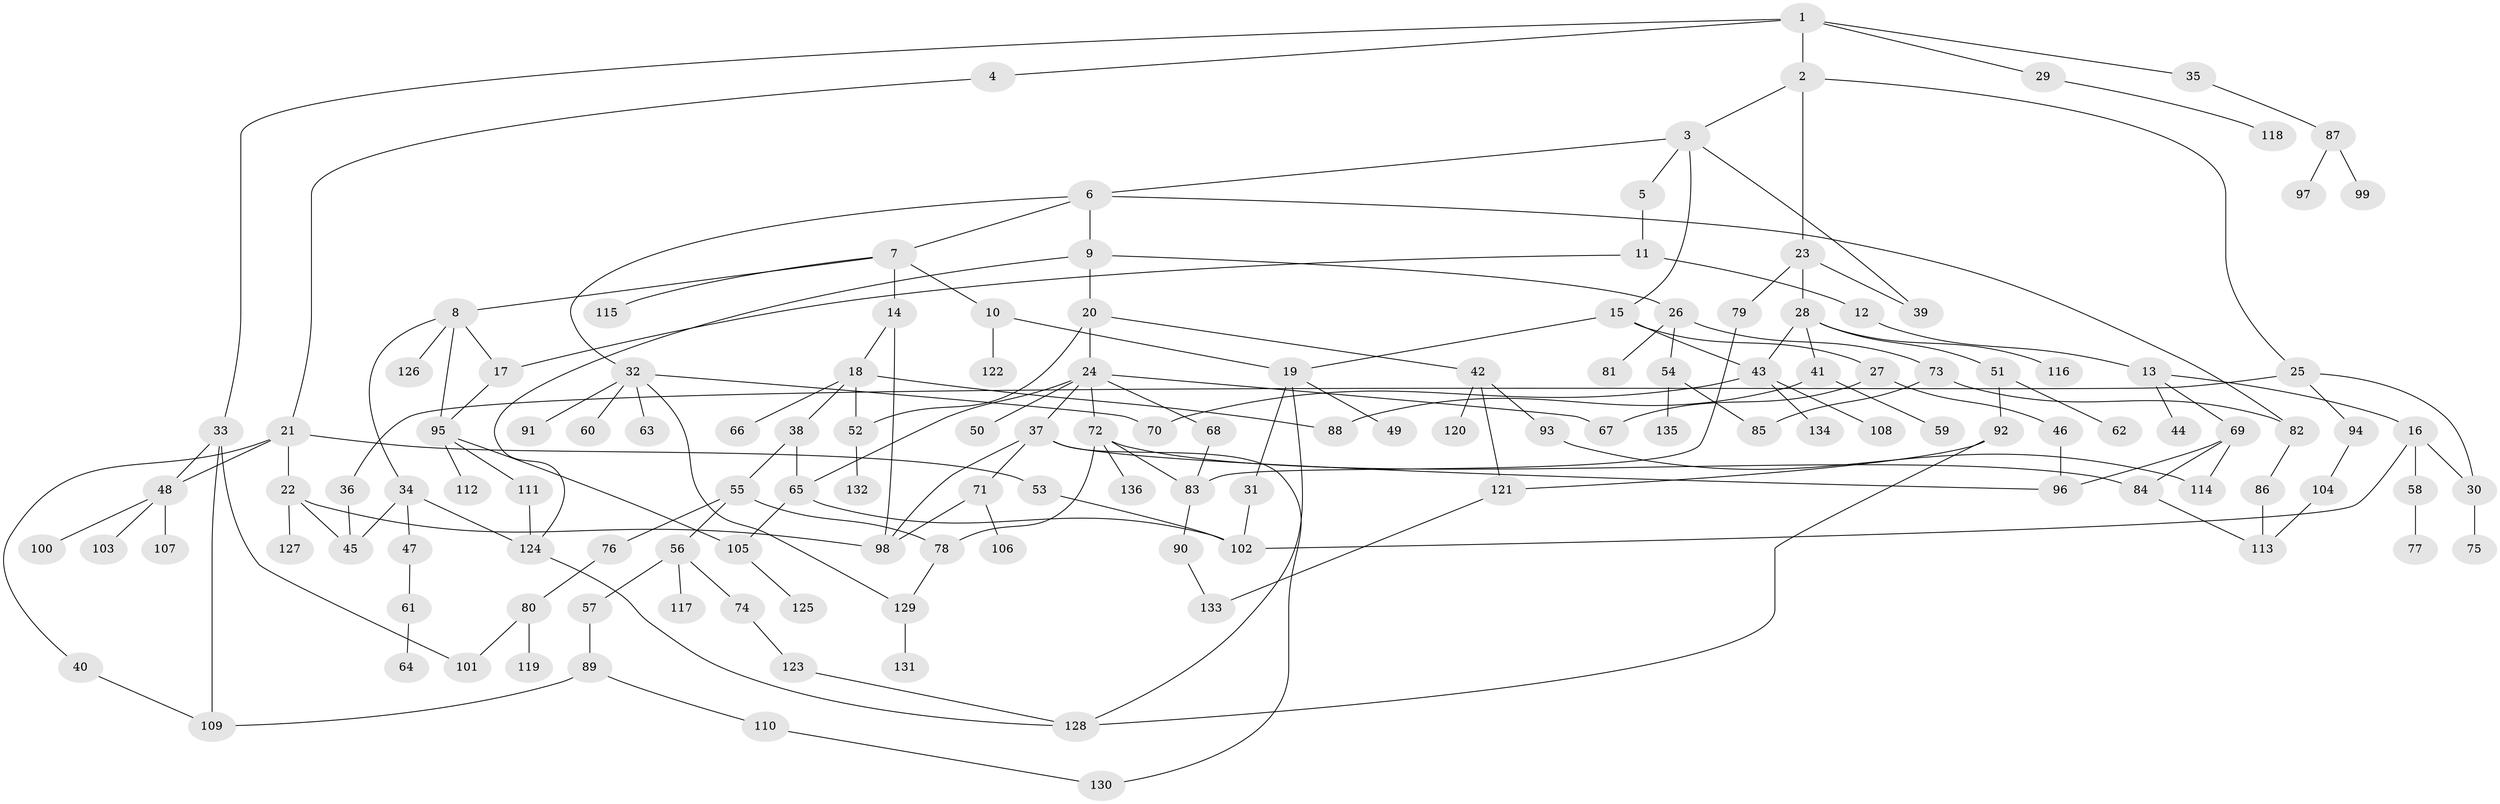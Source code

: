 // coarse degree distribution, {6: 0.058823529411764705, 4: 0.08823529411764706, 2: 0.29411764705882354, 1: 0.4117647058823529, 5: 0.04411764705882353, 3: 0.04411764705882353, 7: 0.014705882352941176, 15: 0.014705882352941176, 13: 0.014705882352941176, 11: 0.014705882352941176}
// Generated by graph-tools (version 1.1) at 2025/46/03/04/25 21:46:02]
// undirected, 136 vertices, 179 edges
graph export_dot {
graph [start="1"]
  node [color=gray90,style=filled];
  1;
  2;
  3;
  4;
  5;
  6;
  7;
  8;
  9;
  10;
  11;
  12;
  13;
  14;
  15;
  16;
  17;
  18;
  19;
  20;
  21;
  22;
  23;
  24;
  25;
  26;
  27;
  28;
  29;
  30;
  31;
  32;
  33;
  34;
  35;
  36;
  37;
  38;
  39;
  40;
  41;
  42;
  43;
  44;
  45;
  46;
  47;
  48;
  49;
  50;
  51;
  52;
  53;
  54;
  55;
  56;
  57;
  58;
  59;
  60;
  61;
  62;
  63;
  64;
  65;
  66;
  67;
  68;
  69;
  70;
  71;
  72;
  73;
  74;
  75;
  76;
  77;
  78;
  79;
  80;
  81;
  82;
  83;
  84;
  85;
  86;
  87;
  88;
  89;
  90;
  91;
  92;
  93;
  94;
  95;
  96;
  97;
  98;
  99;
  100;
  101;
  102;
  103;
  104;
  105;
  106;
  107;
  108;
  109;
  110;
  111;
  112;
  113;
  114;
  115;
  116;
  117;
  118;
  119;
  120;
  121;
  122;
  123;
  124;
  125;
  126;
  127;
  128;
  129;
  130;
  131;
  132;
  133;
  134;
  135;
  136;
  1 -- 2;
  1 -- 4;
  1 -- 29;
  1 -- 33;
  1 -- 35;
  2 -- 3;
  2 -- 23;
  2 -- 25;
  3 -- 5;
  3 -- 6;
  3 -- 15;
  3 -- 39;
  4 -- 21;
  5 -- 11;
  6 -- 7;
  6 -- 9;
  6 -- 32;
  6 -- 82;
  7 -- 8;
  7 -- 10;
  7 -- 14;
  7 -- 115;
  8 -- 34;
  8 -- 126;
  8 -- 95;
  8 -- 17;
  9 -- 20;
  9 -- 26;
  9 -- 124;
  10 -- 19;
  10 -- 122;
  11 -- 12;
  11 -- 17;
  12 -- 13;
  13 -- 16;
  13 -- 44;
  13 -- 69;
  14 -- 18;
  14 -- 98;
  15 -- 27;
  15 -- 43;
  15 -- 19;
  16 -- 58;
  16 -- 30;
  16 -- 102;
  17 -- 95;
  18 -- 38;
  18 -- 66;
  18 -- 88;
  18 -- 52;
  19 -- 31;
  19 -- 49;
  19 -- 128;
  20 -- 24;
  20 -- 42;
  20 -- 52;
  21 -- 22;
  21 -- 40;
  21 -- 48;
  21 -- 53;
  22 -- 45;
  22 -- 127;
  22 -- 98;
  23 -- 28;
  23 -- 39;
  23 -- 79;
  24 -- 37;
  24 -- 50;
  24 -- 68;
  24 -- 72;
  24 -- 67;
  24 -- 65;
  25 -- 30;
  25 -- 36;
  25 -- 94;
  26 -- 54;
  26 -- 73;
  26 -- 81;
  27 -- 46;
  27 -- 67;
  28 -- 41;
  28 -- 51;
  28 -- 116;
  28 -- 43;
  29 -- 118;
  30 -- 75;
  31 -- 102;
  32 -- 60;
  32 -- 63;
  32 -- 91;
  32 -- 129;
  32 -- 70;
  33 -- 109;
  33 -- 101;
  33 -- 48;
  34 -- 47;
  34 -- 124;
  34 -- 45;
  35 -- 87;
  36 -- 45;
  37 -- 71;
  37 -- 96;
  37 -- 98;
  37 -- 130;
  38 -- 55;
  38 -- 65;
  40 -- 109;
  41 -- 59;
  41 -- 88;
  42 -- 93;
  42 -- 120;
  42 -- 121;
  43 -- 70;
  43 -- 108;
  43 -- 134;
  46 -- 96;
  47 -- 61;
  48 -- 100;
  48 -- 103;
  48 -- 107;
  51 -- 62;
  51 -- 92;
  52 -- 132;
  53 -- 102;
  54 -- 135;
  54 -- 85;
  55 -- 56;
  55 -- 76;
  55 -- 78;
  56 -- 57;
  56 -- 74;
  56 -- 117;
  57 -- 89;
  58 -- 77;
  61 -- 64;
  65 -- 102;
  65 -- 105;
  68 -- 83;
  69 -- 96;
  69 -- 84;
  69 -- 114;
  71 -- 98;
  71 -- 106;
  72 -- 78;
  72 -- 84;
  72 -- 136;
  72 -- 83;
  73 -- 82;
  73 -- 85;
  74 -- 123;
  76 -- 80;
  78 -- 129;
  79 -- 83;
  80 -- 101;
  80 -- 119;
  82 -- 86;
  83 -- 90;
  84 -- 113;
  86 -- 113;
  87 -- 97;
  87 -- 99;
  89 -- 109;
  89 -- 110;
  90 -- 133;
  92 -- 121;
  92 -- 128;
  93 -- 114;
  94 -- 104;
  95 -- 105;
  95 -- 111;
  95 -- 112;
  104 -- 113;
  105 -- 125;
  110 -- 130;
  111 -- 124;
  121 -- 133;
  123 -- 128;
  124 -- 128;
  129 -- 131;
}
